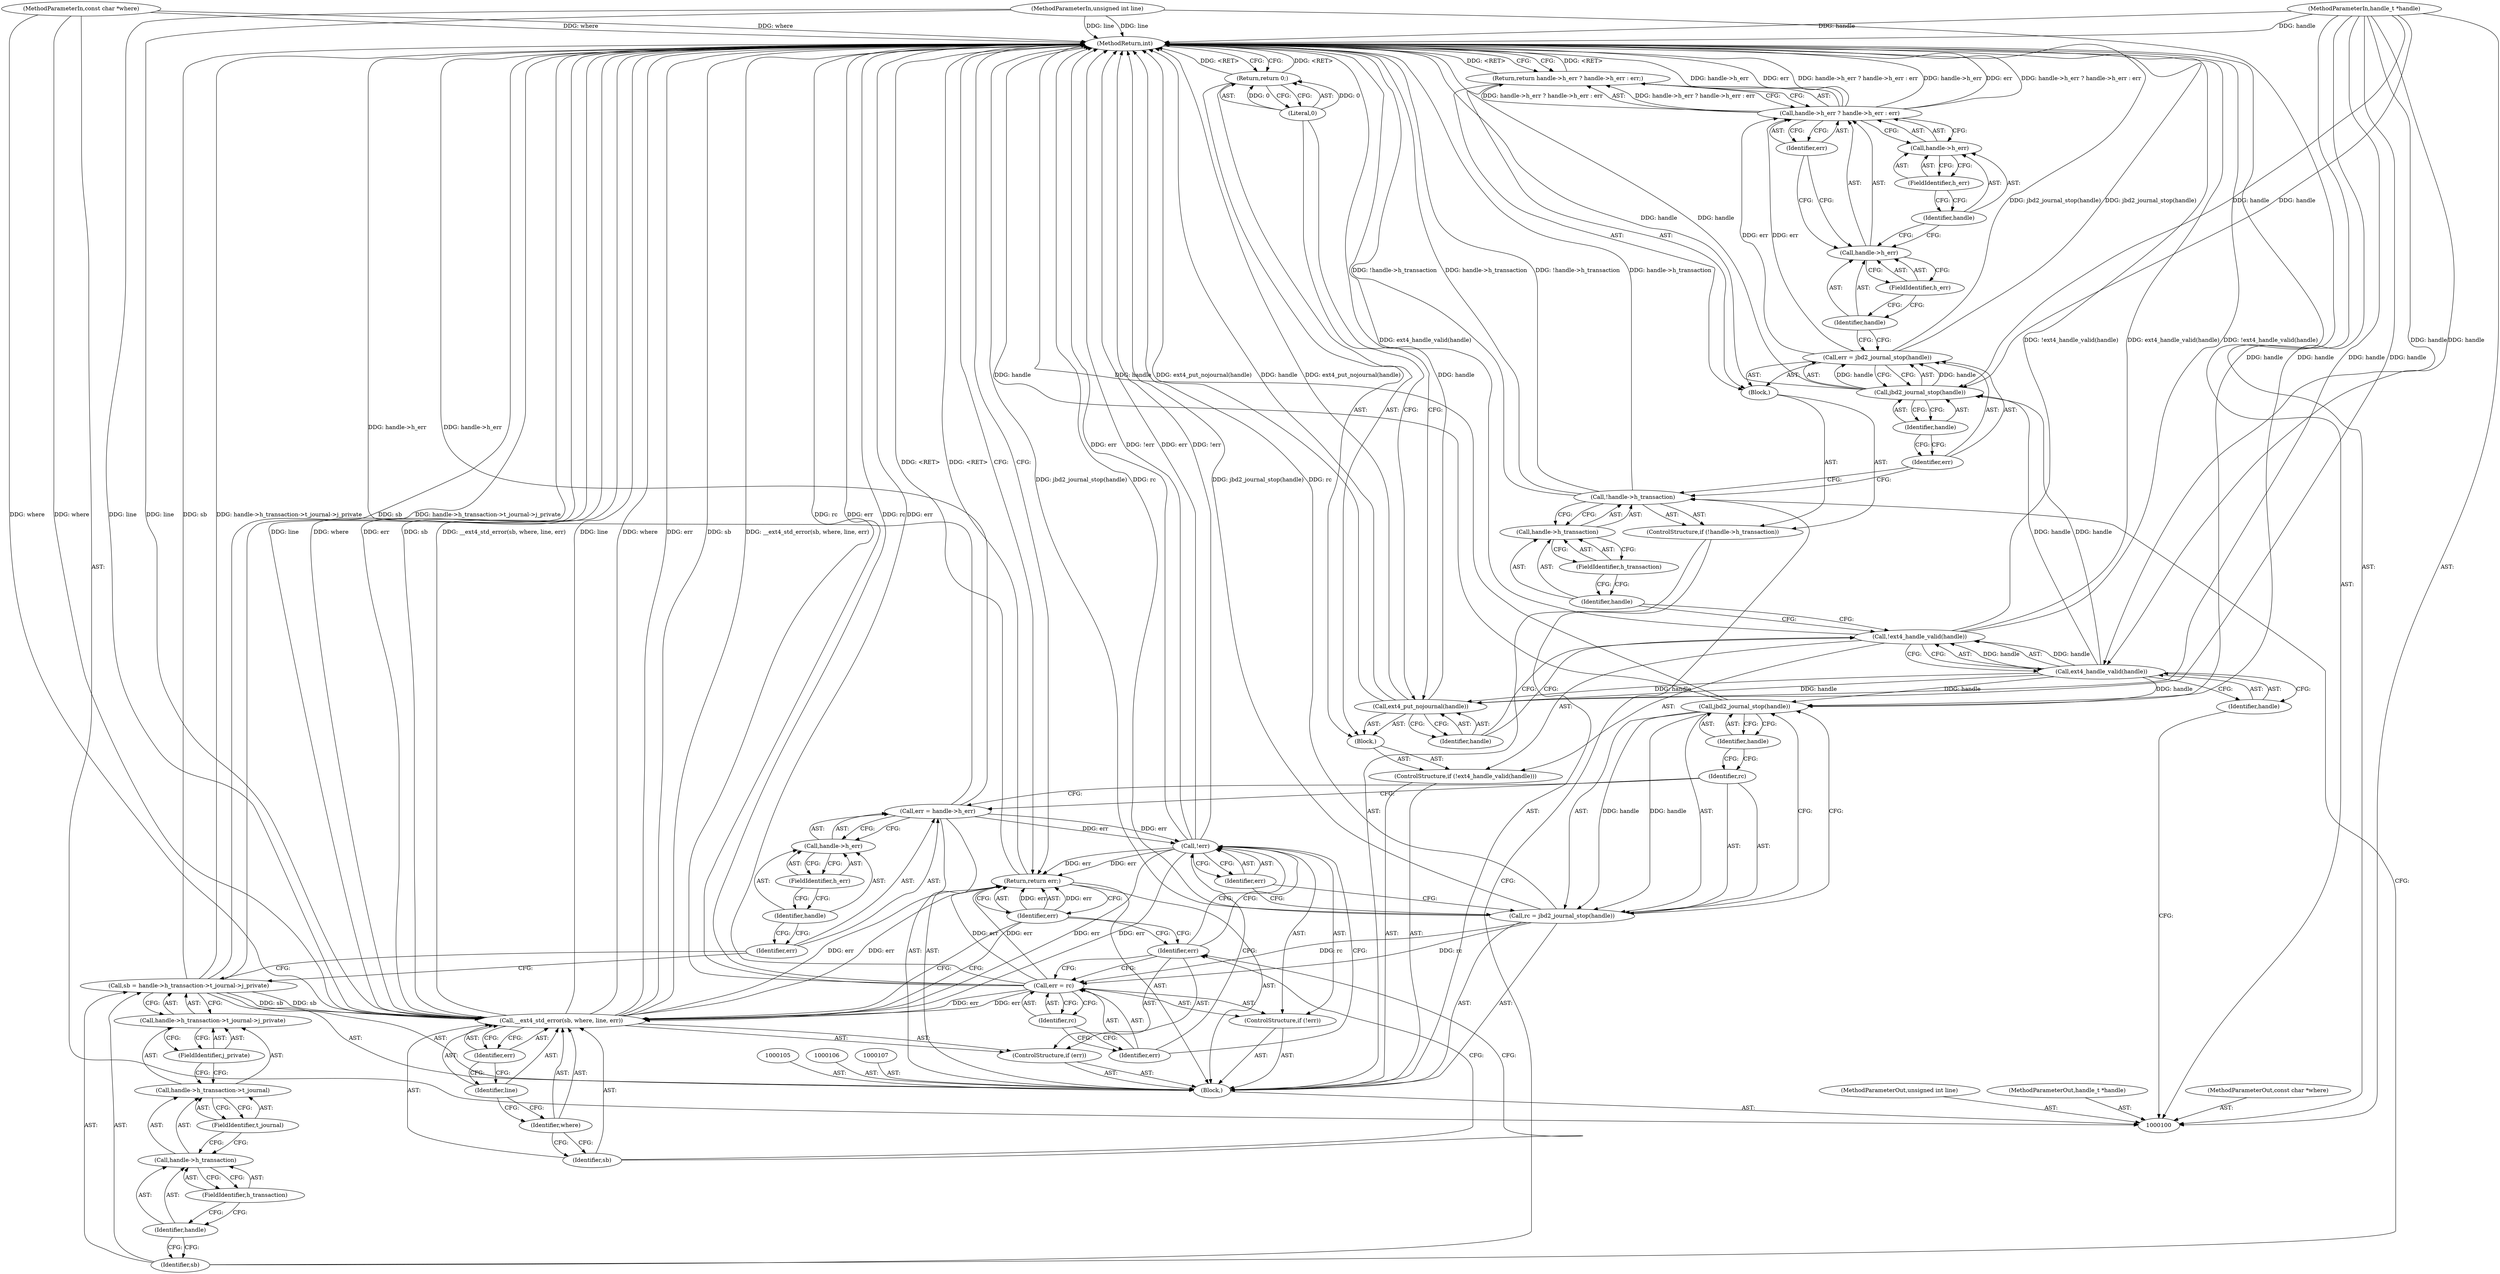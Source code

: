 digraph "1_linux_6934da9238da947628be83635e365df41064b09b" {
"1000169" [label="(MethodReturn,int)"];
"1000101" [label="(MethodParameterIn,const char *where)"];
"1000216" [label="(MethodParameterOut,const char *where)"];
"1000102" [label="(MethodParameterIn,unsigned int line)"];
"1000217" [label="(MethodParameterOut,unsigned int line)"];
"1000103" [label="(MethodParameterIn,handle_t *handle)"];
"1000218" [label="(MethodParameterOut,handle_t *handle)"];
"1000121" [label="(FieldIdentifier,h_transaction)"];
"1000117" [label="(ControlStructure,if (!handle->h_transaction))"];
"1000122" [label="(Block,)"];
"1000118" [label="(Call,!handle->h_transaction)"];
"1000119" [label="(Call,handle->h_transaction)"];
"1000120" [label="(Identifier,handle)"];
"1000123" [label="(Call,err = jbd2_journal_stop(handle))"];
"1000124" [label="(Identifier,err)"];
"1000126" [label="(Identifier,handle)"];
"1000125" [label="(Call,jbd2_journal_stop(handle))"];
"1000131" [label="(FieldIdentifier,h_err)"];
"1000127" [label="(Return,return handle->h_err ? handle->h_err : err;)"];
"1000132" [label="(Call,handle->h_err)"];
"1000133" [label="(Identifier,handle)"];
"1000134" [label="(FieldIdentifier,h_err)"];
"1000135" [label="(Identifier,err)"];
"1000128" [label="(Call,handle->h_err ? handle->h_err : err)"];
"1000129" [label="(Call,handle->h_err)"];
"1000130" [label="(Identifier,handle)"];
"1000142" [label="(FieldIdentifier,h_transaction)"];
"1000136" [label="(Call,sb = handle->h_transaction->t_journal->j_private)"];
"1000137" [label="(Identifier,sb)"];
"1000143" [label="(FieldIdentifier,t_journal)"];
"1000144" [label="(FieldIdentifier,j_private)"];
"1000138" [label="(Call,handle->h_transaction->t_journal->j_private)"];
"1000139" [label="(Call,handle->h_transaction->t_journal)"];
"1000140" [label="(Call,handle->h_transaction)"];
"1000141" [label="(Identifier,handle)"];
"1000145" [label="(Call,err = handle->h_err)"];
"1000146" [label="(Identifier,err)"];
"1000149" [label="(FieldIdentifier,h_err)"];
"1000147" [label="(Call,handle->h_err)"];
"1000148" [label="(Identifier,handle)"];
"1000150" [label="(Call,rc = jbd2_journal_stop(handle))"];
"1000151" [label="(Identifier,rc)"];
"1000153" [label="(Identifier,handle)"];
"1000152" [label="(Call,jbd2_journal_stop(handle))"];
"1000104" [label="(Block,)"];
"1000154" [label="(ControlStructure,if (!err))"];
"1000155" [label="(Call,!err)"];
"1000156" [label="(Identifier,err)"];
"1000157" [label="(Call,err = rc)"];
"1000158" [label="(Identifier,err)"];
"1000159" [label="(Identifier,rc)"];
"1000160" [label="(ControlStructure,if (err))"];
"1000161" [label="(Identifier,err)"];
"1000163" [label="(Identifier,sb)"];
"1000162" [label="(Call,__ext4_std_error(sb, where, line, err))"];
"1000164" [label="(Identifier,where)"];
"1000165" [label="(Identifier,line)"];
"1000166" [label="(Identifier,err)"];
"1000167" [label="(Return,return err;)"];
"1000168" [label="(Identifier,err)"];
"1000108" [label="(ControlStructure,if (!ext4_handle_valid(handle)))"];
"1000111" [label="(Identifier,handle)"];
"1000112" [label="(Block,)"];
"1000109" [label="(Call,!ext4_handle_valid(handle))"];
"1000110" [label="(Call,ext4_handle_valid(handle))"];
"1000113" [label="(Call,ext4_put_nojournal(handle))"];
"1000114" [label="(Identifier,handle)"];
"1000116" [label="(Literal,0)"];
"1000115" [label="(Return,return 0;)"];
"1000169" -> "1000100"  [label="AST: "];
"1000169" -> "1000115"  [label="CFG: "];
"1000169" -> "1000127"  [label="CFG: "];
"1000169" -> "1000167"  [label="CFG: "];
"1000157" -> "1000169"  [label="DDG: rc"];
"1000157" -> "1000169"  [label="DDG: err"];
"1000123" -> "1000169"  [label="DDG: jbd2_journal_stop(handle)"];
"1000150" -> "1000169"  [label="DDG: rc"];
"1000150" -> "1000169"  [label="DDG: jbd2_journal_stop(handle)"];
"1000113" -> "1000169"  [label="DDG: handle"];
"1000113" -> "1000169"  [label="DDG: ext4_put_nojournal(handle)"];
"1000152" -> "1000169"  [label="DDG: handle"];
"1000118" -> "1000169"  [label="DDG: !handle->h_transaction"];
"1000118" -> "1000169"  [label="DDG: handle->h_transaction"];
"1000102" -> "1000169"  [label="DDG: line"];
"1000145" -> "1000169"  [label="DDG: handle->h_err"];
"1000162" -> "1000169"  [label="DDG: line"];
"1000162" -> "1000169"  [label="DDG: where"];
"1000162" -> "1000169"  [label="DDG: err"];
"1000162" -> "1000169"  [label="DDG: sb"];
"1000162" -> "1000169"  [label="DDG: __ext4_std_error(sb, where, line, err)"];
"1000125" -> "1000169"  [label="DDG: handle"];
"1000128" -> "1000169"  [label="DDG: handle->h_err"];
"1000128" -> "1000169"  [label="DDG: err"];
"1000128" -> "1000169"  [label="DDG: handle->h_err ? handle->h_err : err"];
"1000155" -> "1000169"  [label="DDG: !err"];
"1000155" -> "1000169"  [label="DDG: err"];
"1000103" -> "1000169"  [label="DDG: handle"];
"1000101" -> "1000169"  [label="DDG: where"];
"1000109" -> "1000169"  [label="DDG: ext4_handle_valid(handle)"];
"1000109" -> "1000169"  [label="DDG: !ext4_handle_valid(handle)"];
"1000136" -> "1000169"  [label="DDG: handle->h_transaction->t_journal->j_private"];
"1000136" -> "1000169"  [label="DDG: sb"];
"1000127" -> "1000169"  [label="DDG: <RET>"];
"1000115" -> "1000169"  [label="DDG: <RET>"];
"1000167" -> "1000169"  [label="DDG: <RET>"];
"1000101" -> "1000100"  [label="AST: "];
"1000101" -> "1000169"  [label="DDG: where"];
"1000101" -> "1000162"  [label="DDG: where"];
"1000216" -> "1000100"  [label="AST: "];
"1000102" -> "1000100"  [label="AST: "];
"1000102" -> "1000169"  [label="DDG: line"];
"1000102" -> "1000162"  [label="DDG: line"];
"1000217" -> "1000100"  [label="AST: "];
"1000103" -> "1000100"  [label="AST: "];
"1000103" -> "1000169"  [label="DDG: handle"];
"1000103" -> "1000110"  [label="DDG: handle"];
"1000103" -> "1000113"  [label="DDG: handle"];
"1000103" -> "1000125"  [label="DDG: handle"];
"1000103" -> "1000152"  [label="DDG: handle"];
"1000218" -> "1000100"  [label="AST: "];
"1000121" -> "1000119"  [label="AST: "];
"1000121" -> "1000120"  [label="CFG: "];
"1000119" -> "1000121"  [label="CFG: "];
"1000117" -> "1000104"  [label="AST: "];
"1000118" -> "1000117"  [label="AST: "];
"1000122" -> "1000117"  [label="AST: "];
"1000122" -> "1000117"  [label="AST: "];
"1000123" -> "1000122"  [label="AST: "];
"1000127" -> "1000122"  [label="AST: "];
"1000118" -> "1000117"  [label="AST: "];
"1000118" -> "1000119"  [label="CFG: "];
"1000119" -> "1000118"  [label="AST: "];
"1000124" -> "1000118"  [label="CFG: "];
"1000137" -> "1000118"  [label="CFG: "];
"1000118" -> "1000169"  [label="DDG: !handle->h_transaction"];
"1000118" -> "1000169"  [label="DDG: handle->h_transaction"];
"1000119" -> "1000118"  [label="AST: "];
"1000119" -> "1000121"  [label="CFG: "];
"1000120" -> "1000119"  [label="AST: "];
"1000121" -> "1000119"  [label="AST: "];
"1000118" -> "1000119"  [label="CFG: "];
"1000120" -> "1000119"  [label="AST: "];
"1000120" -> "1000109"  [label="CFG: "];
"1000121" -> "1000120"  [label="CFG: "];
"1000123" -> "1000122"  [label="AST: "];
"1000123" -> "1000125"  [label="CFG: "];
"1000124" -> "1000123"  [label="AST: "];
"1000125" -> "1000123"  [label="AST: "];
"1000130" -> "1000123"  [label="CFG: "];
"1000123" -> "1000169"  [label="DDG: jbd2_journal_stop(handle)"];
"1000125" -> "1000123"  [label="DDG: handle"];
"1000123" -> "1000128"  [label="DDG: err"];
"1000124" -> "1000123"  [label="AST: "];
"1000124" -> "1000118"  [label="CFG: "];
"1000126" -> "1000124"  [label="CFG: "];
"1000126" -> "1000125"  [label="AST: "];
"1000126" -> "1000124"  [label="CFG: "];
"1000125" -> "1000126"  [label="CFG: "];
"1000125" -> "1000123"  [label="AST: "];
"1000125" -> "1000126"  [label="CFG: "];
"1000126" -> "1000125"  [label="AST: "];
"1000123" -> "1000125"  [label="CFG: "];
"1000125" -> "1000169"  [label="DDG: handle"];
"1000125" -> "1000123"  [label="DDG: handle"];
"1000110" -> "1000125"  [label="DDG: handle"];
"1000103" -> "1000125"  [label="DDG: handle"];
"1000131" -> "1000129"  [label="AST: "];
"1000131" -> "1000130"  [label="CFG: "];
"1000129" -> "1000131"  [label="CFG: "];
"1000127" -> "1000122"  [label="AST: "];
"1000127" -> "1000128"  [label="CFG: "];
"1000128" -> "1000127"  [label="AST: "];
"1000169" -> "1000127"  [label="CFG: "];
"1000127" -> "1000169"  [label="DDG: <RET>"];
"1000128" -> "1000127"  [label="DDG: handle->h_err ? handle->h_err : err"];
"1000132" -> "1000128"  [label="AST: "];
"1000132" -> "1000134"  [label="CFG: "];
"1000133" -> "1000132"  [label="AST: "];
"1000134" -> "1000132"  [label="AST: "];
"1000128" -> "1000132"  [label="CFG: "];
"1000133" -> "1000132"  [label="AST: "];
"1000133" -> "1000129"  [label="CFG: "];
"1000134" -> "1000133"  [label="CFG: "];
"1000134" -> "1000132"  [label="AST: "];
"1000134" -> "1000133"  [label="CFG: "];
"1000132" -> "1000134"  [label="CFG: "];
"1000135" -> "1000128"  [label="AST: "];
"1000135" -> "1000129"  [label="CFG: "];
"1000128" -> "1000135"  [label="CFG: "];
"1000128" -> "1000127"  [label="AST: "];
"1000128" -> "1000132"  [label="CFG: "];
"1000128" -> "1000135"  [label="CFG: "];
"1000129" -> "1000128"  [label="AST: "];
"1000132" -> "1000128"  [label="AST: "];
"1000135" -> "1000128"  [label="AST: "];
"1000127" -> "1000128"  [label="CFG: "];
"1000128" -> "1000169"  [label="DDG: handle->h_err"];
"1000128" -> "1000169"  [label="DDG: err"];
"1000128" -> "1000169"  [label="DDG: handle->h_err ? handle->h_err : err"];
"1000128" -> "1000127"  [label="DDG: handle->h_err ? handle->h_err : err"];
"1000123" -> "1000128"  [label="DDG: err"];
"1000129" -> "1000128"  [label="AST: "];
"1000129" -> "1000131"  [label="CFG: "];
"1000130" -> "1000129"  [label="AST: "];
"1000131" -> "1000129"  [label="AST: "];
"1000133" -> "1000129"  [label="CFG: "];
"1000135" -> "1000129"  [label="CFG: "];
"1000130" -> "1000129"  [label="AST: "];
"1000130" -> "1000123"  [label="CFG: "];
"1000131" -> "1000130"  [label="CFG: "];
"1000142" -> "1000140"  [label="AST: "];
"1000142" -> "1000141"  [label="CFG: "];
"1000140" -> "1000142"  [label="CFG: "];
"1000136" -> "1000104"  [label="AST: "];
"1000136" -> "1000138"  [label="CFG: "];
"1000137" -> "1000136"  [label="AST: "];
"1000138" -> "1000136"  [label="AST: "];
"1000146" -> "1000136"  [label="CFG: "];
"1000136" -> "1000169"  [label="DDG: handle->h_transaction->t_journal->j_private"];
"1000136" -> "1000169"  [label="DDG: sb"];
"1000136" -> "1000162"  [label="DDG: sb"];
"1000137" -> "1000136"  [label="AST: "];
"1000137" -> "1000118"  [label="CFG: "];
"1000141" -> "1000137"  [label="CFG: "];
"1000143" -> "1000139"  [label="AST: "];
"1000143" -> "1000140"  [label="CFG: "];
"1000139" -> "1000143"  [label="CFG: "];
"1000144" -> "1000138"  [label="AST: "];
"1000144" -> "1000139"  [label="CFG: "];
"1000138" -> "1000144"  [label="CFG: "];
"1000138" -> "1000136"  [label="AST: "];
"1000138" -> "1000144"  [label="CFG: "];
"1000139" -> "1000138"  [label="AST: "];
"1000144" -> "1000138"  [label="AST: "];
"1000136" -> "1000138"  [label="CFG: "];
"1000139" -> "1000138"  [label="AST: "];
"1000139" -> "1000143"  [label="CFG: "];
"1000140" -> "1000139"  [label="AST: "];
"1000143" -> "1000139"  [label="AST: "];
"1000144" -> "1000139"  [label="CFG: "];
"1000140" -> "1000139"  [label="AST: "];
"1000140" -> "1000142"  [label="CFG: "];
"1000141" -> "1000140"  [label="AST: "];
"1000142" -> "1000140"  [label="AST: "];
"1000143" -> "1000140"  [label="CFG: "];
"1000141" -> "1000140"  [label="AST: "];
"1000141" -> "1000137"  [label="CFG: "];
"1000142" -> "1000141"  [label="CFG: "];
"1000145" -> "1000104"  [label="AST: "];
"1000145" -> "1000147"  [label="CFG: "];
"1000146" -> "1000145"  [label="AST: "];
"1000147" -> "1000145"  [label="AST: "];
"1000151" -> "1000145"  [label="CFG: "];
"1000145" -> "1000169"  [label="DDG: handle->h_err"];
"1000145" -> "1000155"  [label="DDG: err"];
"1000146" -> "1000145"  [label="AST: "];
"1000146" -> "1000136"  [label="CFG: "];
"1000148" -> "1000146"  [label="CFG: "];
"1000149" -> "1000147"  [label="AST: "];
"1000149" -> "1000148"  [label="CFG: "];
"1000147" -> "1000149"  [label="CFG: "];
"1000147" -> "1000145"  [label="AST: "];
"1000147" -> "1000149"  [label="CFG: "];
"1000148" -> "1000147"  [label="AST: "];
"1000149" -> "1000147"  [label="AST: "];
"1000145" -> "1000147"  [label="CFG: "];
"1000148" -> "1000147"  [label="AST: "];
"1000148" -> "1000146"  [label="CFG: "];
"1000149" -> "1000148"  [label="CFG: "];
"1000150" -> "1000104"  [label="AST: "];
"1000150" -> "1000152"  [label="CFG: "];
"1000151" -> "1000150"  [label="AST: "];
"1000152" -> "1000150"  [label="AST: "];
"1000156" -> "1000150"  [label="CFG: "];
"1000150" -> "1000169"  [label="DDG: rc"];
"1000150" -> "1000169"  [label="DDG: jbd2_journal_stop(handle)"];
"1000152" -> "1000150"  [label="DDG: handle"];
"1000150" -> "1000157"  [label="DDG: rc"];
"1000151" -> "1000150"  [label="AST: "];
"1000151" -> "1000145"  [label="CFG: "];
"1000153" -> "1000151"  [label="CFG: "];
"1000153" -> "1000152"  [label="AST: "];
"1000153" -> "1000151"  [label="CFG: "];
"1000152" -> "1000153"  [label="CFG: "];
"1000152" -> "1000150"  [label="AST: "];
"1000152" -> "1000153"  [label="CFG: "];
"1000153" -> "1000152"  [label="AST: "];
"1000150" -> "1000152"  [label="CFG: "];
"1000152" -> "1000169"  [label="DDG: handle"];
"1000152" -> "1000150"  [label="DDG: handle"];
"1000110" -> "1000152"  [label="DDG: handle"];
"1000103" -> "1000152"  [label="DDG: handle"];
"1000104" -> "1000100"  [label="AST: "];
"1000105" -> "1000104"  [label="AST: "];
"1000106" -> "1000104"  [label="AST: "];
"1000107" -> "1000104"  [label="AST: "];
"1000108" -> "1000104"  [label="AST: "];
"1000117" -> "1000104"  [label="AST: "];
"1000136" -> "1000104"  [label="AST: "];
"1000145" -> "1000104"  [label="AST: "];
"1000150" -> "1000104"  [label="AST: "];
"1000154" -> "1000104"  [label="AST: "];
"1000160" -> "1000104"  [label="AST: "];
"1000167" -> "1000104"  [label="AST: "];
"1000154" -> "1000104"  [label="AST: "];
"1000155" -> "1000154"  [label="AST: "];
"1000157" -> "1000154"  [label="AST: "];
"1000155" -> "1000154"  [label="AST: "];
"1000155" -> "1000156"  [label="CFG: "];
"1000156" -> "1000155"  [label="AST: "];
"1000158" -> "1000155"  [label="CFG: "];
"1000161" -> "1000155"  [label="CFG: "];
"1000155" -> "1000169"  [label="DDG: !err"];
"1000155" -> "1000169"  [label="DDG: err"];
"1000145" -> "1000155"  [label="DDG: err"];
"1000155" -> "1000162"  [label="DDG: err"];
"1000155" -> "1000167"  [label="DDG: err"];
"1000156" -> "1000155"  [label="AST: "];
"1000156" -> "1000150"  [label="CFG: "];
"1000155" -> "1000156"  [label="CFG: "];
"1000157" -> "1000154"  [label="AST: "];
"1000157" -> "1000159"  [label="CFG: "];
"1000158" -> "1000157"  [label="AST: "];
"1000159" -> "1000157"  [label="AST: "];
"1000161" -> "1000157"  [label="CFG: "];
"1000157" -> "1000169"  [label="DDG: rc"];
"1000157" -> "1000169"  [label="DDG: err"];
"1000150" -> "1000157"  [label="DDG: rc"];
"1000157" -> "1000162"  [label="DDG: err"];
"1000157" -> "1000167"  [label="DDG: err"];
"1000158" -> "1000157"  [label="AST: "];
"1000158" -> "1000155"  [label="CFG: "];
"1000159" -> "1000158"  [label="CFG: "];
"1000159" -> "1000157"  [label="AST: "];
"1000159" -> "1000158"  [label="CFG: "];
"1000157" -> "1000159"  [label="CFG: "];
"1000160" -> "1000104"  [label="AST: "];
"1000161" -> "1000160"  [label="AST: "];
"1000162" -> "1000160"  [label="AST: "];
"1000161" -> "1000160"  [label="AST: "];
"1000161" -> "1000157"  [label="CFG: "];
"1000161" -> "1000155"  [label="CFG: "];
"1000163" -> "1000161"  [label="CFG: "];
"1000168" -> "1000161"  [label="CFG: "];
"1000163" -> "1000162"  [label="AST: "];
"1000163" -> "1000161"  [label="CFG: "];
"1000164" -> "1000163"  [label="CFG: "];
"1000162" -> "1000160"  [label="AST: "];
"1000162" -> "1000166"  [label="CFG: "];
"1000163" -> "1000162"  [label="AST: "];
"1000164" -> "1000162"  [label="AST: "];
"1000165" -> "1000162"  [label="AST: "];
"1000166" -> "1000162"  [label="AST: "];
"1000168" -> "1000162"  [label="CFG: "];
"1000162" -> "1000169"  [label="DDG: line"];
"1000162" -> "1000169"  [label="DDG: where"];
"1000162" -> "1000169"  [label="DDG: err"];
"1000162" -> "1000169"  [label="DDG: sb"];
"1000162" -> "1000169"  [label="DDG: __ext4_std_error(sb, where, line, err)"];
"1000136" -> "1000162"  [label="DDG: sb"];
"1000101" -> "1000162"  [label="DDG: where"];
"1000102" -> "1000162"  [label="DDG: line"];
"1000157" -> "1000162"  [label="DDG: err"];
"1000155" -> "1000162"  [label="DDG: err"];
"1000162" -> "1000167"  [label="DDG: err"];
"1000164" -> "1000162"  [label="AST: "];
"1000164" -> "1000163"  [label="CFG: "];
"1000165" -> "1000164"  [label="CFG: "];
"1000165" -> "1000162"  [label="AST: "];
"1000165" -> "1000164"  [label="CFG: "];
"1000166" -> "1000165"  [label="CFG: "];
"1000166" -> "1000162"  [label="AST: "];
"1000166" -> "1000165"  [label="CFG: "];
"1000162" -> "1000166"  [label="CFG: "];
"1000167" -> "1000104"  [label="AST: "];
"1000167" -> "1000168"  [label="CFG: "];
"1000168" -> "1000167"  [label="AST: "];
"1000169" -> "1000167"  [label="CFG: "];
"1000167" -> "1000169"  [label="DDG: <RET>"];
"1000168" -> "1000167"  [label="DDG: err"];
"1000162" -> "1000167"  [label="DDG: err"];
"1000157" -> "1000167"  [label="DDG: err"];
"1000155" -> "1000167"  [label="DDG: err"];
"1000168" -> "1000167"  [label="AST: "];
"1000168" -> "1000162"  [label="CFG: "];
"1000168" -> "1000161"  [label="CFG: "];
"1000167" -> "1000168"  [label="CFG: "];
"1000168" -> "1000167"  [label="DDG: err"];
"1000108" -> "1000104"  [label="AST: "];
"1000109" -> "1000108"  [label="AST: "];
"1000112" -> "1000108"  [label="AST: "];
"1000111" -> "1000110"  [label="AST: "];
"1000111" -> "1000100"  [label="CFG: "];
"1000110" -> "1000111"  [label="CFG: "];
"1000112" -> "1000108"  [label="AST: "];
"1000113" -> "1000112"  [label="AST: "];
"1000115" -> "1000112"  [label="AST: "];
"1000109" -> "1000108"  [label="AST: "];
"1000109" -> "1000110"  [label="CFG: "];
"1000110" -> "1000109"  [label="AST: "];
"1000114" -> "1000109"  [label="CFG: "];
"1000120" -> "1000109"  [label="CFG: "];
"1000109" -> "1000169"  [label="DDG: ext4_handle_valid(handle)"];
"1000109" -> "1000169"  [label="DDG: !ext4_handle_valid(handle)"];
"1000110" -> "1000109"  [label="DDG: handle"];
"1000110" -> "1000109"  [label="AST: "];
"1000110" -> "1000111"  [label="CFG: "];
"1000111" -> "1000110"  [label="AST: "];
"1000109" -> "1000110"  [label="CFG: "];
"1000110" -> "1000109"  [label="DDG: handle"];
"1000103" -> "1000110"  [label="DDG: handle"];
"1000110" -> "1000113"  [label="DDG: handle"];
"1000110" -> "1000125"  [label="DDG: handle"];
"1000110" -> "1000152"  [label="DDG: handle"];
"1000113" -> "1000112"  [label="AST: "];
"1000113" -> "1000114"  [label="CFG: "];
"1000114" -> "1000113"  [label="AST: "];
"1000116" -> "1000113"  [label="CFG: "];
"1000113" -> "1000169"  [label="DDG: handle"];
"1000113" -> "1000169"  [label="DDG: ext4_put_nojournal(handle)"];
"1000110" -> "1000113"  [label="DDG: handle"];
"1000103" -> "1000113"  [label="DDG: handle"];
"1000114" -> "1000113"  [label="AST: "];
"1000114" -> "1000109"  [label="CFG: "];
"1000113" -> "1000114"  [label="CFG: "];
"1000116" -> "1000115"  [label="AST: "];
"1000116" -> "1000113"  [label="CFG: "];
"1000115" -> "1000116"  [label="CFG: "];
"1000116" -> "1000115"  [label="DDG: 0"];
"1000115" -> "1000112"  [label="AST: "];
"1000115" -> "1000116"  [label="CFG: "];
"1000116" -> "1000115"  [label="AST: "];
"1000169" -> "1000115"  [label="CFG: "];
"1000115" -> "1000169"  [label="DDG: <RET>"];
"1000116" -> "1000115"  [label="DDG: 0"];
}
